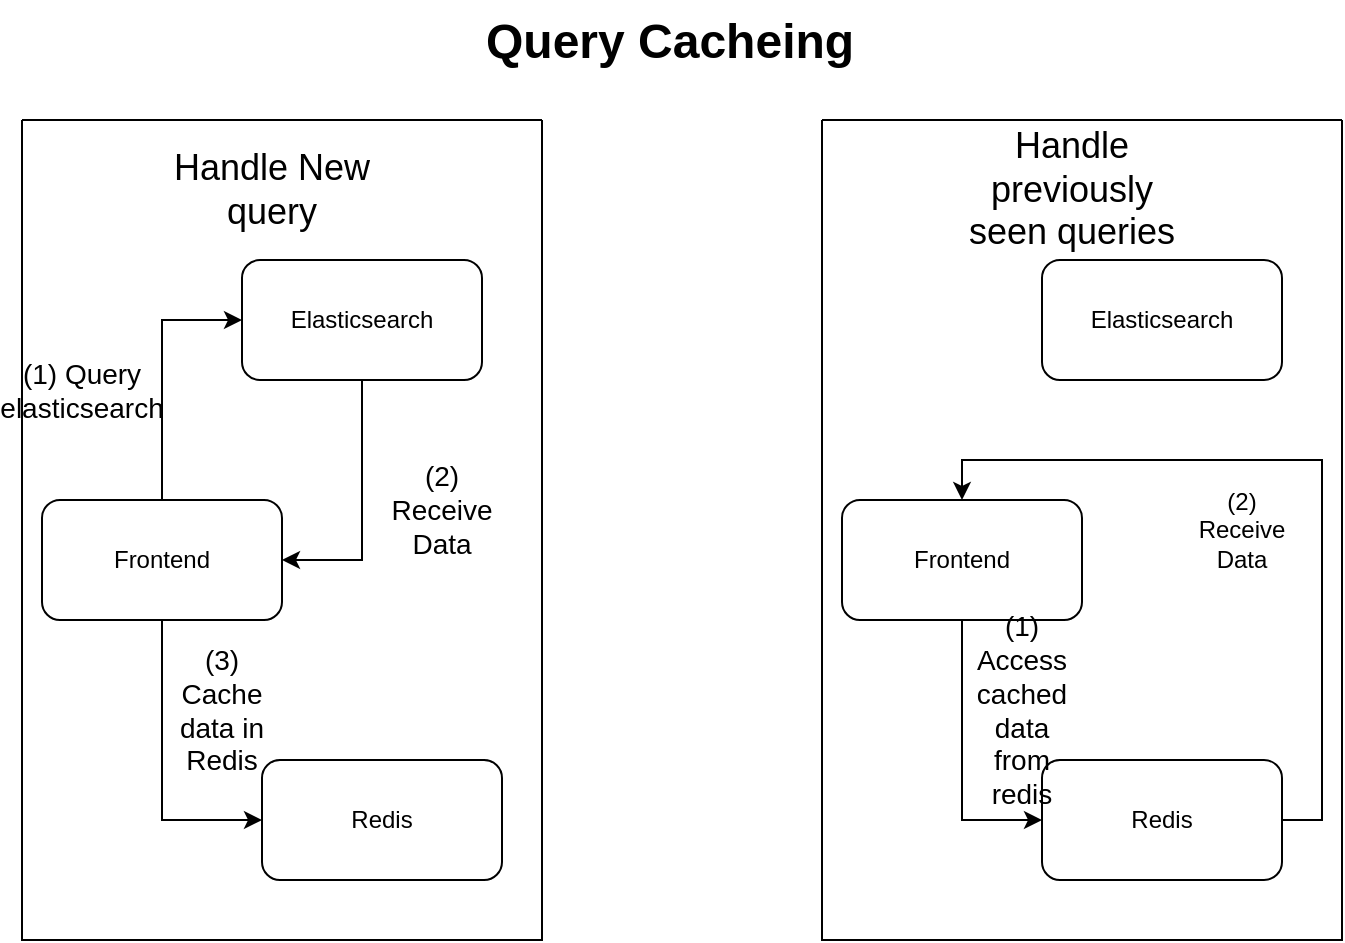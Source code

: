 <mxfile version="26.2.15">
  <diagram name="Page-1" id="jeVTTyUw1mlgyO3qogG6">
    <mxGraphModel dx="786" dy="451" grid="1" gridSize="10" guides="1" tooltips="1" connect="1" arrows="1" fold="1" page="1" pageScale="1" pageWidth="850" pageHeight="1100" math="0" shadow="0">
      <root>
        <mxCell id="0" />
        <mxCell id="1" parent="0" />
        <mxCell id="Hi7yPN0y7GdLFvs6n3Yv-1" value="" style="swimlane;startSize=0;" vertex="1" parent="1">
          <mxGeometry x="60" y="140" width="260" height="410" as="geometry" />
        </mxCell>
        <mxCell id="Hi7yPN0y7GdLFvs6n3Yv-3" value="&lt;font style=&quot;font-size: 18px;&quot;&gt;Handle New query&lt;/font&gt;" style="text;html=1;align=center;verticalAlign=middle;whiteSpace=wrap;rounded=0;" vertex="1" parent="Hi7yPN0y7GdLFvs6n3Yv-1">
          <mxGeometry x="70" y="20" width="110" height="30" as="geometry" />
        </mxCell>
        <mxCell id="Hi7yPN0y7GdLFvs6n3Yv-7" style="edgeStyle=orthogonalEdgeStyle;rounded=0;orthogonalLoop=1;jettySize=auto;html=1;exitX=0.5;exitY=0;exitDx=0;exitDy=0;entryX=0;entryY=0.5;entryDx=0;entryDy=0;" edge="1" parent="Hi7yPN0y7GdLFvs6n3Yv-1" source="Hi7yPN0y7GdLFvs6n3Yv-4" target="Hi7yPN0y7GdLFvs6n3Yv-5">
          <mxGeometry relative="1" as="geometry" />
        </mxCell>
        <mxCell id="Hi7yPN0y7GdLFvs6n3Yv-11" style="edgeStyle=orthogonalEdgeStyle;rounded=0;orthogonalLoop=1;jettySize=auto;html=1;exitX=0.5;exitY=1;exitDx=0;exitDy=0;entryX=0;entryY=0.5;entryDx=0;entryDy=0;" edge="1" parent="Hi7yPN0y7GdLFvs6n3Yv-1" source="Hi7yPN0y7GdLFvs6n3Yv-4" target="Hi7yPN0y7GdLFvs6n3Yv-6">
          <mxGeometry relative="1" as="geometry" />
        </mxCell>
        <mxCell id="Hi7yPN0y7GdLFvs6n3Yv-4" value="Frontend" style="rounded=1;whiteSpace=wrap;html=1;" vertex="1" parent="Hi7yPN0y7GdLFvs6n3Yv-1">
          <mxGeometry x="10" y="190" width="120" height="60" as="geometry" />
        </mxCell>
        <mxCell id="Hi7yPN0y7GdLFvs6n3Yv-9" style="edgeStyle=orthogonalEdgeStyle;rounded=0;orthogonalLoop=1;jettySize=auto;html=1;exitX=0.5;exitY=1;exitDx=0;exitDy=0;entryX=1;entryY=0.5;entryDx=0;entryDy=0;" edge="1" parent="Hi7yPN0y7GdLFvs6n3Yv-1" source="Hi7yPN0y7GdLFvs6n3Yv-5" target="Hi7yPN0y7GdLFvs6n3Yv-4">
          <mxGeometry relative="1" as="geometry" />
        </mxCell>
        <mxCell id="Hi7yPN0y7GdLFvs6n3Yv-5" value="Elasticsearch" style="rounded=1;whiteSpace=wrap;html=1;" vertex="1" parent="Hi7yPN0y7GdLFvs6n3Yv-1">
          <mxGeometry x="110" y="70" width="120" height="60" as="geometry" />
        </mxCell>
        <mxCell id="Hi7yPN0y7GdLFvs6n3Yv-6" value="Redis" style="rounded=1;whiteSpace=wrap;html=1;" vertex="1" parent="Hi7yPN0y7GdLFvs6n3Yv-1">
          <mxGeometry x="120" y="320" width="120" height="60" as="geometry" />
        </mxCell>
        <mxCell id="Hi7yPN0y7GdLFvs6n3Yv-8" value="&lt;font style=&quot;font-size: 14px;&quot;&gt;(1) Query elasticsearch&lt;/font&gt;" style="text;html=1;align=center;verticalAlign=middle;whiteSpace=wrap;rounded=0;" vertex="1" parent="Hi7yPN0y7GdLFvs6n3Yv-1">
          <mxGeometry y="120" width="60" height="30" as="geometry" />
        </mxCell>
        <mxCell id="Hi7yPN0y7GdLFvs6n3Yv-10" value="&lt;font style=&quot;font-size: 14px;&quot;&gt;(2) Receive Data&lt;/font&gt;" style="text;html=1;align=center;verticalAlign=middle;whiteSpace=wrap;rounded=0;" vertex="1" parent="Hi7yPN0y7GdLFvs6n3Yv-1">
          <mxGeometry x="180" y="180" width="60" height="30" as="geometry" />
        </mxCell>
        <mxCell id="Hi7yPN0y7GdLFvs6n3Yv-12" value="&lt;font style=&quot;font-size: 14px;&quot;&gt;(3) Cache data in Redis&lt;/font&gt;" style="text;html=1;align=center;verticalAlign=middle;whiteSpace=wrap;rounded=0;" vertex="1" parent="Hi7yPN0y7GdLFvs6n3Yv-1">
          <mxGeometry x="70" y="280" width="60" height="30" as="geometry" />
        </mxCell>
        <mxCell id="Hi7yPN0y7GdLFvs6n3Yv-2" value="&lt;h1 style=&quot;margin-top: 0px;&quot;&gt;Query Cacheing&lt;/h1&gt;" style="text;html=1;whiteSpace=wrap;overflow=hidden;rounded=0;" vertex="1" parent="1">
          <mxGeometry x="290" y="80" width="240" height="50" as="geometry" />
        </mxCell>
        <mxCell id="Hi7yPN0y7GdLFvs6n3Yv-13" value="" style="swimlane;startSize=0;" vertex="1" parent="1">
          <mxGeometry x="460" y="140" width="260" height="410" as="geometry" />
        </mxCell>
        <mxCell id="Hi7yPN0y7GdLFvs6n3Yv-14" value="&lt;font style=&quot;font-size: 18px;&quot;&gt;Handle previously seen queries&lt;/font&gt;" style="text;html=1;align=center;verticalAlign=middle;whiteSpace=wrap;rounded=0;" vertex="1" parent="Hi7yPN0y7GdLFvs6n3Yv-13">
          <mxGeometry x="70" y="20" width="110" height="30" as="geometry" />
        </mxCell>
        <mxCell id="Hi7yPN0y7GdLFvs6n3Yv-16" style="edgeStyle=orthogonalEdgeStyle;rounded=0;orthogonalLoop=1;jettySize=auto;html=1;exitX=0.5;exitY=1;exitDx=0;exitDy=0;entryX=0;entryY=0.5;entryDx=0;entryDy=0;" edge="1" parent="Hi7yPN0y7GdLFvs6n3Yv-13" source="Hi7yPN0y7GdLFvs6n3Yv-17" target="Hi7yPN0y7GdLFvs6n3Yv-20">
          <mxGeometry relative="1" as="geometry" />
        </mxCell>
        <mxCell id="Hi7yPN0y7GdLFvs6n3Yv-17" value="Frontend" style="rounded=1;whiteSpace=wrap;html=1;" vertex="1" parent="Hi7yPN0y7GdLFvs6n3Yv-13">
          <mxGeometry x="10" y="190" width="120" height="60" as="geometry" />
        </mxCell>
        <mxCell id="Hi7yPN0y7GdLFvs6n3Yv-19" value="Elasticsearch" style="rounded=1;whiteSpace=wrap;html=1;" vertex="1" parent="Hi7yPN0y7GdLFvs6n3Yv-13">
          <mxGeometry x="110" y="70" width="120" height="60" as="geometry" />
        </mxCell>
        <mxCell id="Hi7yPN0y7GdLFvs6n3Yv-26" style="edgeStyle=orthogonalEdgeStyle;rounded=0;orthogonalLoop=1;jettySize=auto;html=1;exitX=1;exitY=0.5;exitDx=0;exitDy=0;entryX=0.5;entryY=0;entryDx=0;entryDy=0;" edge="1" parent="Hi7yPN0y7GdLFvs6n3Yv-13" source="Hi7yPN0y7GdLFvs6n3Yv-20" target="Hi7yPN0y7GdLFvs6n3Yv-17">
          <mxGeometry relative="1" as="geometry" />
        </mxCell>
        <mxCell id="Hi7yPN0y7GdLFvs6n3Yv-20" value="Redis" style="rounded=1;whiteSpace=wrap;html=1;" vertex="1" parent="Hi7yPN0y7GdLFvs6n3Yv-13">
          <mxGeometry x="110" y="320" width="120" height="60" as="geometry" />
        </mxCell>
        <mxCell id="Hi7yPN0y7GdLFvs6n3Yv-23" value="&lt;font style=&quot;font-size: 14px;&quot;&gt;(1) Access cached data from redis&lt;/font&gt;" style="text;html=1;align=center;verticalAlign=middle;whiteSpace=wrap;rounded=0;" vertex="1" parent="Hi7yPN0y7GdLFvs6n3Yv-13">
          <mxGeometry x="70" y="280" width="60" height="30" as="geometry" />
        </mxCell>
        <mxCell id="Hi7yPN0y7GdLFvs6n3Yv-27" value="(2) Receive Data" style="text;html=1;align=center;verticalAlign=middle;whiteSpace=wrap;rounded=0;" vertex="1" parent="Hi7yPN0y7GdLFvs6n3Yv-13">
          <mxGeometry x="180" y="190" width="60" height="30" as="geometry" />
        </mxCell>
      </root>
    </mxGraphModel>
  </diagram>
</mxfile>
